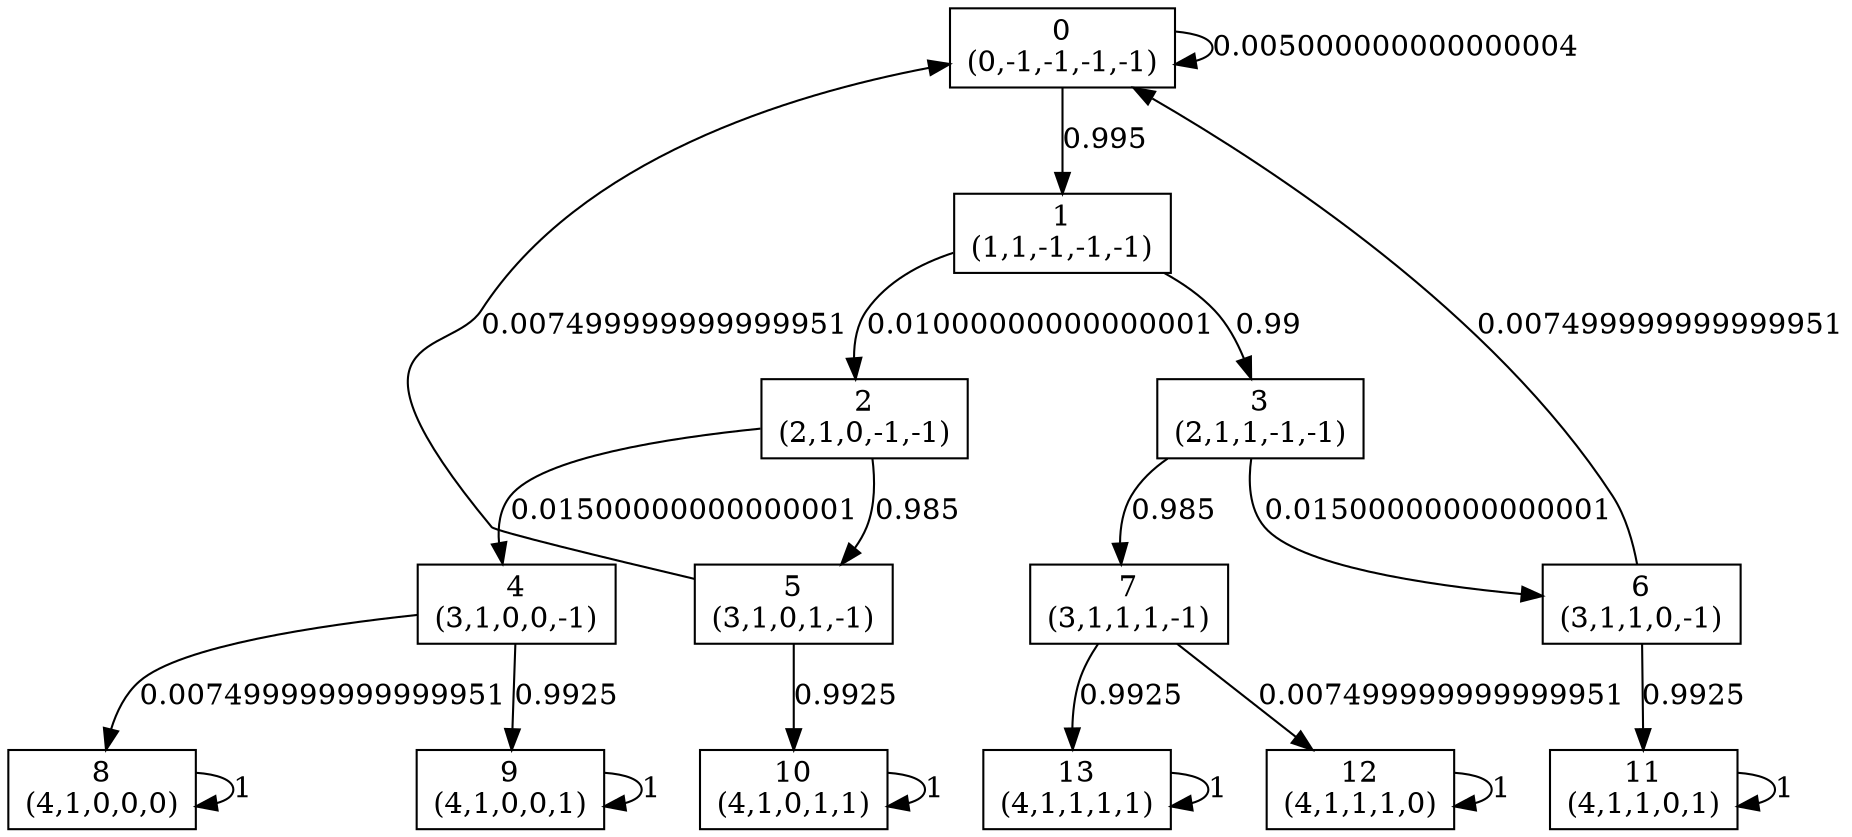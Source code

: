 digraph P {
node [shape=box];
0 -> 0 [ label="0.005000000000000004" ];
0 -> 1 [ label="0.995" ];
1 -> 2 [ label="0.01000000000000001" ];
1 -> 3 [ label="0.99" ];
2 -> 4 [ label="0.01500000000000001" ];
2 -> 5 [ label="0.985" ];
3 -> 6 [ label="0.01500000000000001" ];
3 -> 7 [ label="0.985" ];
4 -> 8 [ label="0.007499999999999951" ];
4 -> 9 [ label="0.9925" ];
5 -> 0 [ label="0.007499999999999951" ];
5 -> 10 [ label="0.9925" ];
6 -> 0 [ label="0.007499999999999951" ];
6 -> 11 [ label="0.9925" ];
7 -> 12 [ label="0.007499999999999951" ];
7 -> 13 [ label="0.9925" ];
8 -> 8 [ label="1" ];
9 -> 9 [ label="1" ];
10 -> 10 [ label="1" ];
11 -> 11 [ label="1" ];
12 -> 12 [ label="1" ];
13 -> 13 [ label="1" ];
0 [label="0\n(0,-1,-1,-1,-1)"];
1 [label="1\n(1,1,-1,-1,-1)"];
2 [label="2\n(2,1,0,-1,-1)"];
3 [label="3\n(2,1,1,-1,-1)"];
4 [label="4\n(3,1,0,0,-1)"];
5 [label="5\n(3,1,0,1,-1)"];
6 [label="6\n(3,1,1,0,-1)"];
7 [label="7\n(3,1,1,1,-1)"];
8 [label="8\n(4,1,0,0,0)"];
9 [label="9\n(4,1,0,0,1)"];
10 [label="10\n(4,1,0,1,1)"];
11 [label="11\n(4,1,1,0,1)"];
12 [label="12\n(4,1,1,1,0)"];
13 [label="13\n(4,1,1,1,1)"];
}
